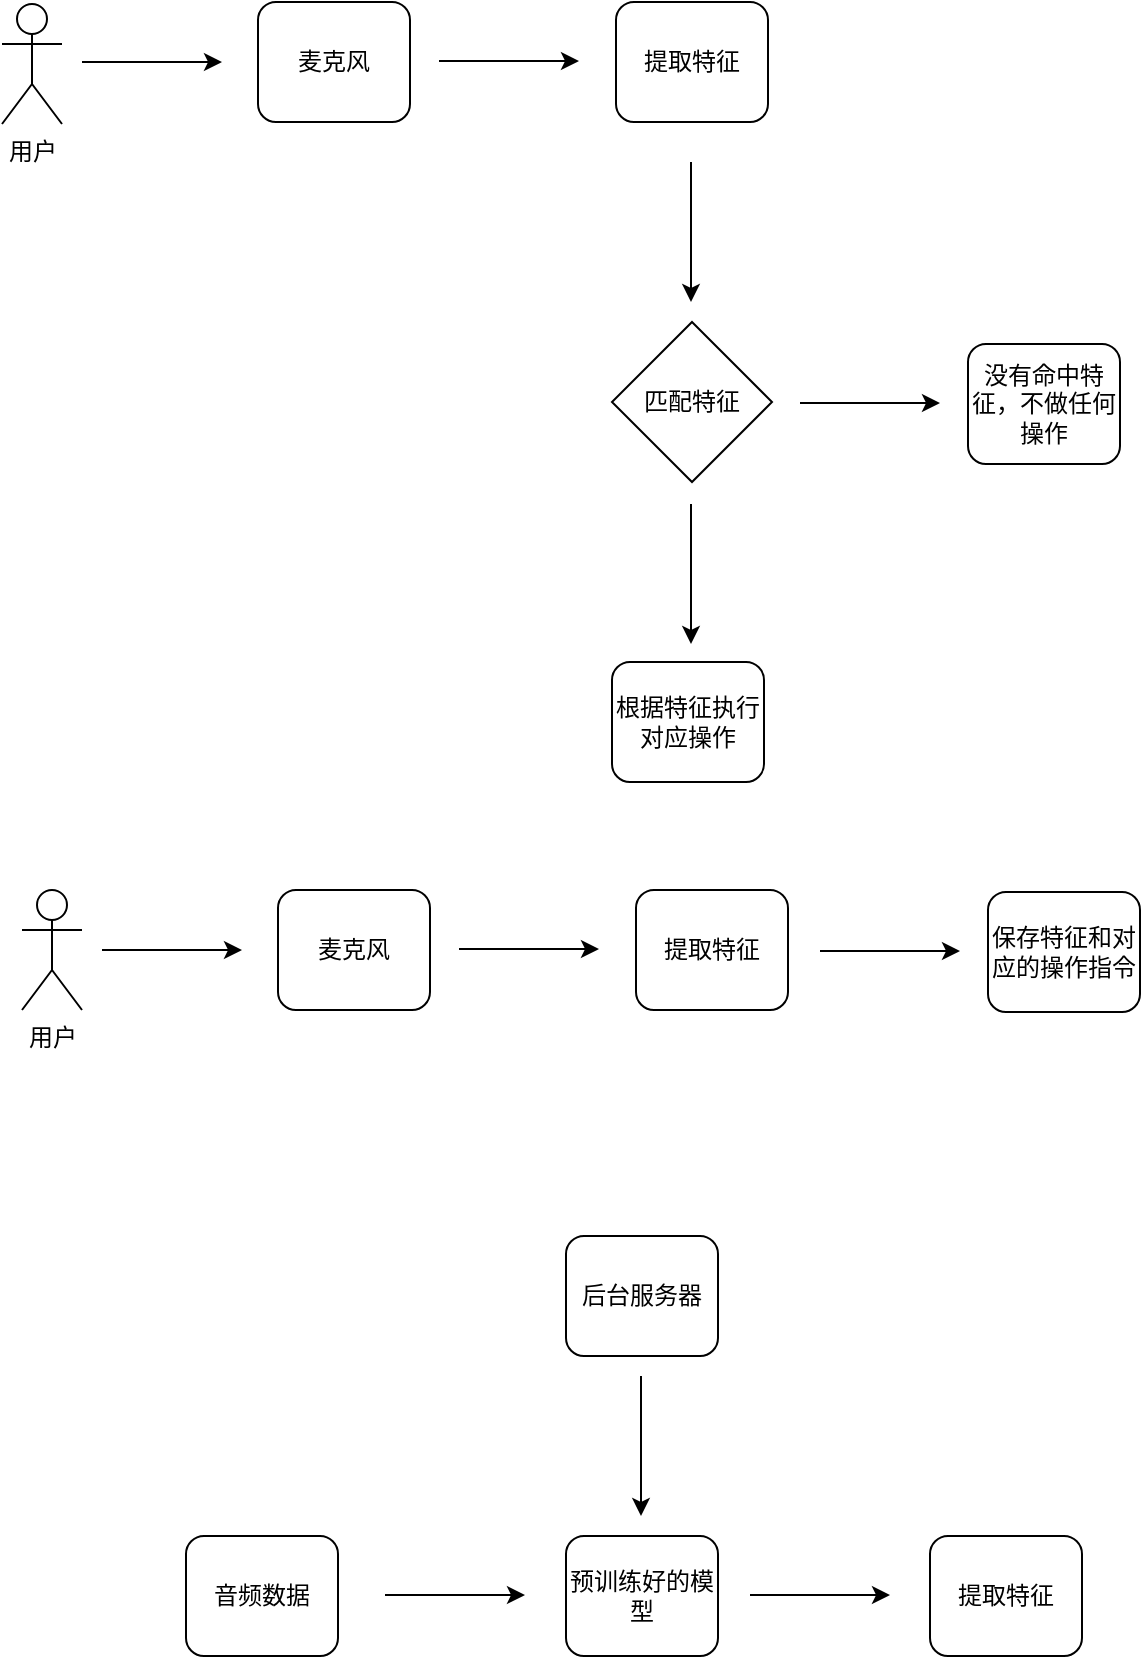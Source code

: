 <mxfile version="20.1.1" type="github">
  <diagram id="q1it15vbxy3ypVRztykm" name="Page-1">
    <mxGraphModel dx="2062" dy="1058" grid="1" gridSize="10" guides="1" tooltips="1" connect="1" arrows="1" fold="1" page="1" pageScale="1" pageWidth="827" pageHeight="1169" math="0" shadow="0">
      <root>
        <mxCell id="0" />
        <mxCell id="1" parent="0" />
        <mxCell id="-1hHyc9CwYZv1Ty0WL7s-1" value="用户" style="shape=umlActor;verticalLabelPosition=bottom;verticalAlign=top;html=1;outlineConnect=0;" vertex="1" parent="1">
          <mxGeometry x="56" y="74" width="30" height="60" as="geometry" />
        </mxCell>
        <mxCell id="-1hHyc9CwYZv1Ty0WL7s-3" value="" style="endArrow=classic;html=1;rounded=0;" edge="1" parent="1">
          <mxGeometry width="50" height="50" relative="1" as="geometry">
            <mxPoint x="96" y="103" as="sourcePoint" />
            <mxPoint x="166" y="103" as="targetPoint" />
          </mxGeometry>
        </mxCell>
        <mxCell id="-1hHyc9CwYZv1Ty0WL7s-5" value="麦克风" style="rounded=1;whiteSpace=wrap;html=1;" vertex="1" parent="1">
          <mxGeometry x="184" y="73" width="76" height="60" as="geometry" />
        </mxCell>
        <mxCell id="-1hHyc9CwYZv1Ty0WL7s-8" value="" style="endArrow=classic;html=1;rounded=0;" edge="1" parent="1">
          <mxGeometry width="50" height="50" relative="1" as="geometry">
            <mxPoint x="274.5" y="102.5" as="sourcePoint" />
            <mxPoint x="344.5" y="102.5" as="targetPoint" />
          </mxGeometry>
        </mxCell>
        <mxCell id="-1hHyc9CwYZv1Ty0WL7s-9" value="没有命中特征，不做任何操作" style="rounded=1;whiteSpace=wrap;html=1;" vertex="1" parent="1">
          <mxGeometry x="539" y="244" width="76" height="60" as="geometry" />
        </mxCell>
        <mxCell id="-1hHyc9CwYZv1Ty0WL7s-12" value="" style="endArrow=classic;html=1;rounded=0;" edge="1" parent="1">
          <mxGeometry width="50" height="50" relative="1" as="geometry">
            <mxPoint x="455" y="273.5" as="sourcePoint" />
            <mxPoint x="525" y="273.5" as="targetPoint" />
          </mxGeometry>
        </mxCell>
        <mxCell id="-1hHyc9CwYZv1Ty0WL7s-14" value="" style="endArrow=classic;html=1;rounded=0;" edge="1" parent="1">
          <mxGeometry width="50" height="50" relative="1" as="geometry">
            <mxPoint x="400.5" y="153" as="sourcePoint" />
            <mxPoint x="400.5" y="223" as="targetPoint" />
          </mxGeometry>
        </mxCell>
        <mxCell id="-1hHyc9CwYZv1Ty0WL7s-16" value="匹配特征" style="rhombus;whiteSpace=wrap;html=1;" vertex="1" parent="1">
          <mxGeometry x="361" y="233" width="80" height="80" as="geometry" />
        </mxCell>
        <mxCell id="-1hHyc9CwYZv1Ty0WL7s-19" value="提取特征" style="rounded=1;whiteSpace=wrap;html=1;" vertex="1" parent="1">
          <mxGeometry x="363" y="73" width="76" height="60" as="geometry" />
        </mxCell>
        <mxCell id="-1hHyc9CwYZv1Ty0WL7s-20" value="" style="endArrow=classic;html=1;rounded=0;" edge="1" parent="1">
          <mxGeometry width="50" height="50" relative="1" as="geometry">
            <mxPoint x="400.5" y="324" as="sourcePoint" />
            <mxPoint x="400.5" y="394" as="targetPoint" />
          </mxGeometry>
        </mxCell>
        <mxCell id="-1hHyc9CwYZv1Ty0WL7s-21" value="根据特征执行对应操作" style="rounded=1;whiteSpace=wrap;html=1;" vertex="1" parent="1">
          <mxGeometry x="361" y="403" width="76" height="60" as="geometry" />
        </mxCell>
        <mxCell id="-1hHyc9CwYZv1Ty0WL7s-23" value="用户" style="shape=umlActor;verticalLabelPosition=bottom;verticalAlign=top;html=1;outlineConnect=0;" vertex="1" parent="1">
          <mxGeometry x="66" y="517" width="30" height="60" as="geometry" />
        </mxCell>
        <mxCell id="-1hHyc9CwYZv1Ty0WL7s-24" value="" style="endArrow=classic;html=1;rounded=0;" edge="1" parent="1">
          <mxGeometry width="50" height="50" relative="1" as="geometry">
            <mxPoint x="106" y="547" as="sourcePoint" />
            <mxPoint x="176" y="547" as="targetPoint" />
          </mxGeometry>
        </mxCell>
        <mxCell id="-1hHyc9CwYZv1Ty0WL7s-25" value="麦克风" style="rounded=1;whiteSpace=wrap;html=1;" vertex="1" parent="1">
          <mxGeometry x="194" y="517" width="76" height="60" as="geometry" />
        </mxCell>
        <mxCell id="-1hHyc9CwYZv1Ty0WL7s-26" value="" style="endArrow=classic;html=1;rounded=0;" edge="1" parent="1">
          <mxGeometry width="50" height="50" relative="1" as="geometry">
            <mxPoint x="284.5" y="546.5" as="sourcePoint" />
            <mxPoint x="354.5" y="546.5" as="targetPoint" />
          </mxGeometry>
        </mxCell>
        <mxCell id="-1hHyc9CwYZv1Ty0WL7s-27" value="提取特征" style="rounded=1;whiteSpace=wrap;html=1;" vertex="1" parent="1">
          <mxGeometry x="373" y="517" width="76" height="60" as="geometry" />
        </mxCell>
        <mxCell id="-1hHyc9CwYZv1Ty0WL7s-29" value="保存特征和对应的操作指令" style="rounded=1;whiteSpace=wrap;html=1;" vertex="1" parent="1">
          <mxGeometry x="549" y="518" width="76" height="60" as="geometry" />
        </mxCell>
        <mxCell id="-1hHyc9CwYZv1Ty0WL7s-30" value="" style="endArrow=classic;html=1;rounded=0;" edge="1" parent="1">
          <mxGeometry width="50" height="50" relative="1" as="geometry">
            <mxPoint x="465" y="547.5" as="sourcePoint" />
            <mxPoint x="535" y="547.5" as="targetPoint" />
          </mxGeometry>
        </mxCell>
        <mxCell id="-1hHyc9CwYZv1Ty0WL7s-31" value="后台服务器" style="rounded=1;whiteSpace=wrap;html=1;" vertex="1" parent="1">
          <mxGeometry x="338" y="690" width="76" height="60" as="geometry" />
        </mxCell>
        <mxCell id="-1hHyc9CwYZv1Ty0WL7s-32" value="" style="endArrow=classic;html=1;rounded=0;" edge="1" parent="1">
          <mxGeometry width="50" height="50" relative="1" as="geometry">
            <mxPoint x="375.5" y="760" as="sourcePoint" />
            <mxPoint x="375.5" y="830" as="targetPoint" />
          </mxGeometry>
        </mxCell>
        <mxCell id="-1hHyc9CwYZv1Ty0WL7s-33" value="预训练好的模型" style="rounded=1;whiteSpace=wrap;html=1;" vertex="1" parent="1">
          <mxGeometry x="338" y="840" width="76" height="60" as="geometry" />
        </mxCell>
        <mxCell id="-1hHyc9CwYZv1Ty0WL7s-36" value="音频数据" style="rounded=1;whiteSpace=wrap;html=1;" vertex="1" parent="1">
          <mxGeometry x="148" y="840" width="76" height="60" as="geometry" />
        </mxCell>
        <mxCell id="-1hHyc9CwYZv1Ty0WL7s-37" value="" style="endArrow=classic;html=1;rounded=0;" edge="1" parent="1">
          <mxGeometry width="50" height="50" relative="1" as="geometry">
            <mxPoint x="247.5" y="869.5" as="sourcePoint" />
            <mxPoint x="317.5" y="869.5" as="targetPoint" />
          </mxGeometry>
        </mxCell>
        <mxCell id="-1hHyc9CwYZv1Ty0WL7s-38" value="提取特征" style="rounded=1;whiteSpace=wrap;html=1;" vertex="1" parent="1">
          <mxGeometry x="520" y="840" width="76" height="60" as="geometry" />
        </mxCell>
        <mxCell id="-1hHyc9CwYZv1Ty0WL7s-39" value="" style="endArrow=classic;html=1;rounded=0;" edge="1" parent="1">
          <mxGeometry width="50" height="50" relative="1" as="geometry">
            <mxPoint x="430" y="869.5" as="sourcePoint" />
            <mxPoint x="500" y="869.5" as="targetPoint" />
          </mxGeometry>
        </mxCell>
      </root>
    </mxGraphModel>
  </diagram>
</mxfile>
